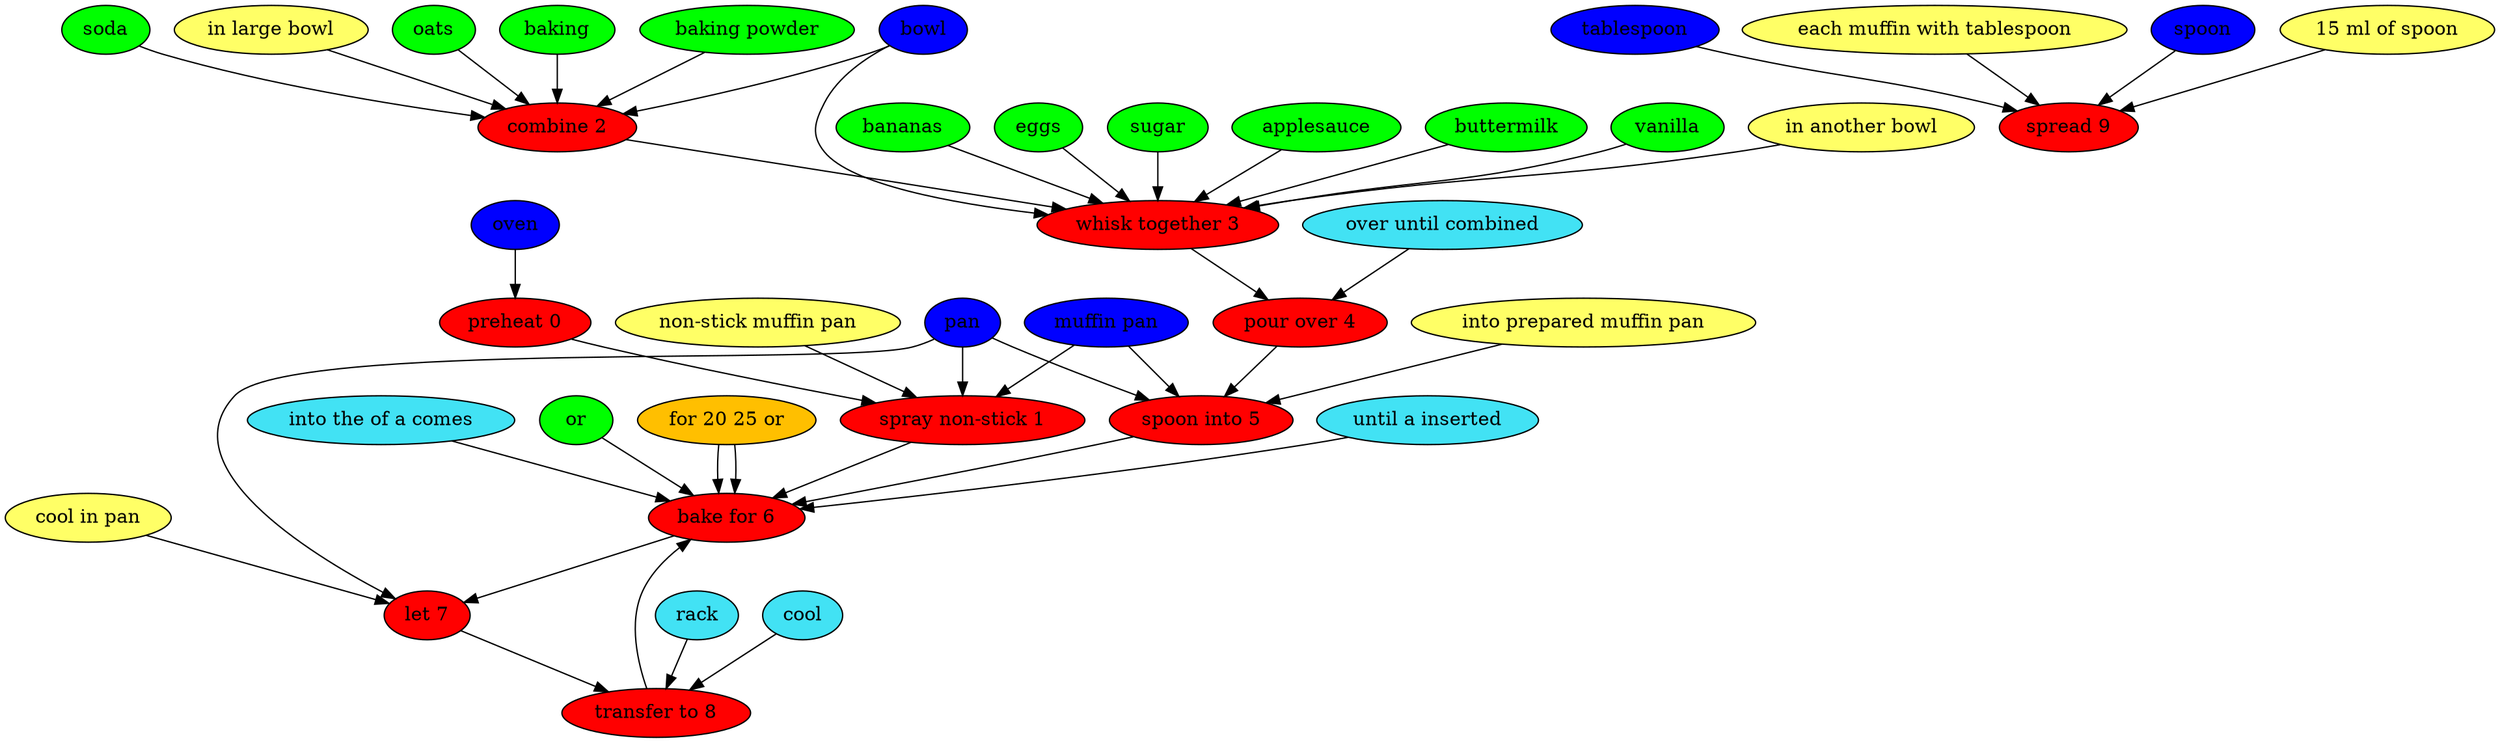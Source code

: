 digraph G {
"preheat 0" [style=filled, fillcolor=red];
oven [style=filled, fillcolor="#0000ff"];
oven -> "preheat 0";
"spray non-stick 1" [style=filled, fillcolor=red];
"muffin pan" [style=filled, fillcolor="#0000ff"];
"muffin pan" -> "spray non-stick 1";
"non-stick muffin pan" [style=filled, fillcolor="#ffff66"];
"non-stick muffin pan" -> "spray non-stick 1";
pan [style=filled, fillcolor="#0000ff"];
pan -> "spray non-stick 1";
"combine 2" [style=filled, fillcolor=red];
oats [style=filled, fillcolor=green];
oats -> "combine 2";
baking [style=filled, fillcolor=green];
baking -> "combine 2";
"baking powder" [style=filled, fillcolor=green];
"baking powder" -> "combine 2";
soda [style=filled, fillcolor=green];
soda -> "combine 2";
bowl [style=filled, fillcolor="#0000ff"];
bowl -> "combine 2";
"in large bowl" [style=filled, fillcolor="#ffff66"];
"in large bowl" -> "combine 2";
"whisk together 3" [style=filled, fillcolor=red];
bananas [style=filled, fillcolor=green];
bananas -> "whisk together 3";
eggs [style=filled, fillcolor=green];
eggs -> "whisk together 3";
sugar [style=filled, fillcolor=green];
sugar -> "whisk together 3";
applesauce [style=filled, fillcolor=green];
applesauce -> "whisk together 3";
buttermilk [style=filled, fillcolor=green];
buttermilk -> "whisk together 3";
vanilla [style=filled, fillcolor=green];
vanilla -> "whisk together 3";
bowl [style=filled, fillcolor="#0000ff"];
bowl -> "whisk together 3";
"in another bowl" [style=filled, fillcolor="#ffff66"];
"in another bowl" -> "whisk together 3";
"pour over 4" [style=filled, fillcolor=red];
"over until combined" [style=filled, fillcolor="#42e2f4"];
"over until combined" -> "pour over 4";
"spoon into 5" [style=filled, fillcolor=red];
"muffin pan" [style=filled, fillcolor="#0000ff"];
"muffin pan" -> "spoon into 5";
"into prepared muffin pan" [style=filled, fillcolor="#ffff66"];
"into prepared muffin pan" -> "spoon into 5";
pan [style=filled, fillcolor="#0000ff"];
pan -> "spoon into 5";
"bake for 6" [style=filled, fillcolor=red];
"until a inserted" [style=filled, fillcolor="#42e2f4"];
"until a inserted" -> "bake for 6";
"into the of a comes" [style=filled, fillcolor="#42e2f4"];
"into the of a comes" -> "bake for 6";
or [style=filled, fillcolor=green];
or -> "bake for 6";
"for 20 25 or" [style=filled, fillcolor="#01DFA5"];
"for 20 25 or" -> "bake for 6";
"for 20 25 or" [style=filled, fillcolor="#FFBF00"];
"for 20 25 or" -> "bake for 6";
"let 7" [style=filled, fillcolor=red];
pan [style=filled, fillcolor="#0000ff"];
pan -> "let 7";
"cool in pan" [style=filled, fillcolor="#ffff66"];
"cool in pan" -> "let 7";
"transfer to 8" [style=filled, fillcolor=red];
rack [style=filled, fillcolor="#42e2f4"];
rack -> "transfer to 8";
cool [style=filled, fillcolor="#42e2f4"];
cool -> "transfer to 8";
"spread 9" [style=filled, fillcolor=red];
tablespoon [style=filled, fillcolor="#0000ff"];
tablespoon -> "spread 9";
"each muffin with tablespoon" [style=filled, fillcolor="#ffff66"];
"each muffin with tablespoon" -> "spread 9";
spoon [style=filled, fillcolor="#0000ff"];
spoon -> "spread 9";
"15 ml of spoon" [style=filled, fillcolor="#ffff66"];
"15 ml of spoon" -> "spread 9";
"preheat 0" -> "spray non-stick 1";
"spray non-stick 1" -> "bake for 6";
"combine 2" -> "whisk together 3";
"whisk together 3" -> "pour over 4";
"pour over 4" -> "spoon into 5";
"spoon into 5" -> "bake for 6";
"bake for 6" -> "let 7";
"let 7" -> "transfer to 8";
"transfer to 8" -> "bake for 6";
}
